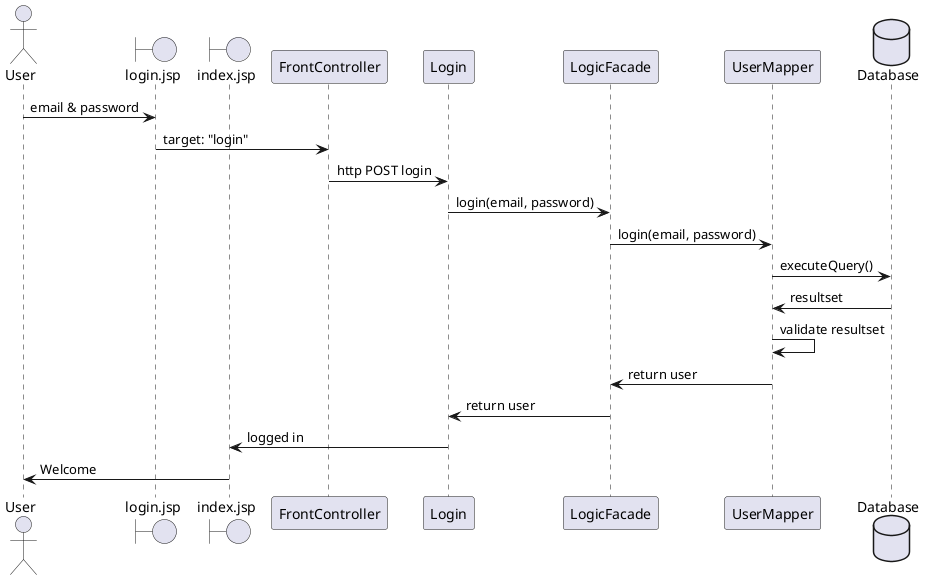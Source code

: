 @startuml
actor "User" as user
boundary "login.jsp" as login
boundary "index.jsp" as index
participant "FrontController" as front
participant "Login" as Login
participant "LogicFacade" as LF
participant "UserMapper" as usermapper
database "Database" as database

user -> login : email & password
login -> front : target: "login"
front -> Login : http POST login
Login -> LF : login(email, password)
LF -> usermapper : login(email, password)
usermapper -> database: executeQuery()
database -> usermapper: resultset
usermapper -> usermapper: validate resultset
usermapper -> LF : return user
LF -> Login : return user
Login -> index : logged in
index -> user : Welcome
@enduml